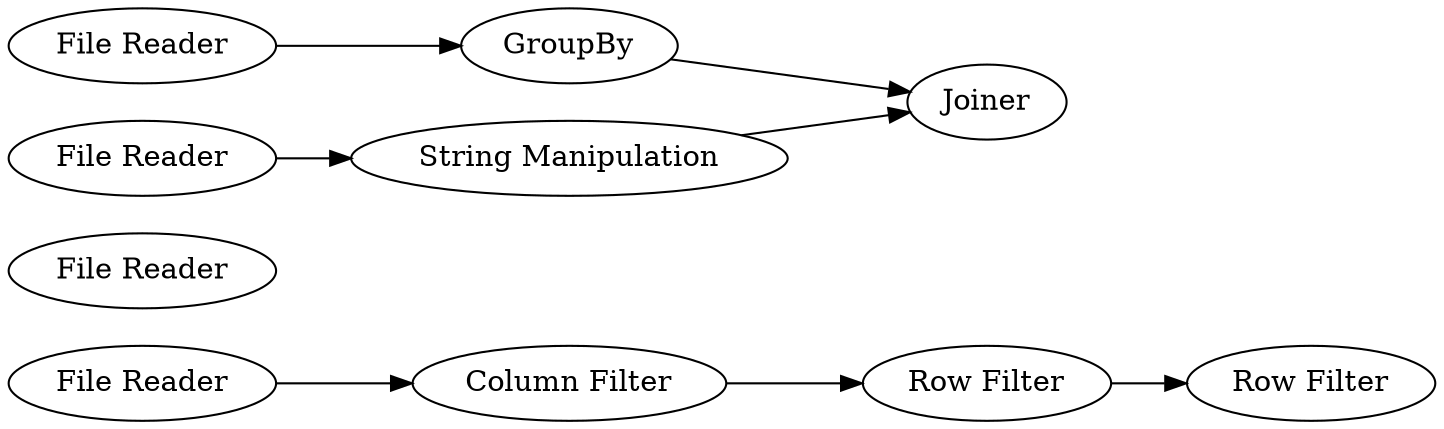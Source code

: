 digraph {
	1 [label="File Reader"]
	2 [label="File Reader"]
	3 [label="File Reader"]
	4 [label="File Reader"]
	5 [label="Column Filter"]
	6 [label="Row Filter"]
	7 [label="Row Filter"]
	9 [label="String Manipulation"]
	10 [label=GroupBy]
	11 [label=Joiner]
	1 -> 5
	3 -> 10
	4 -> 9
	5 -> 6
	6 -> 7
	9 -> 11
	10 -> 11
	rankdir=LR
}
